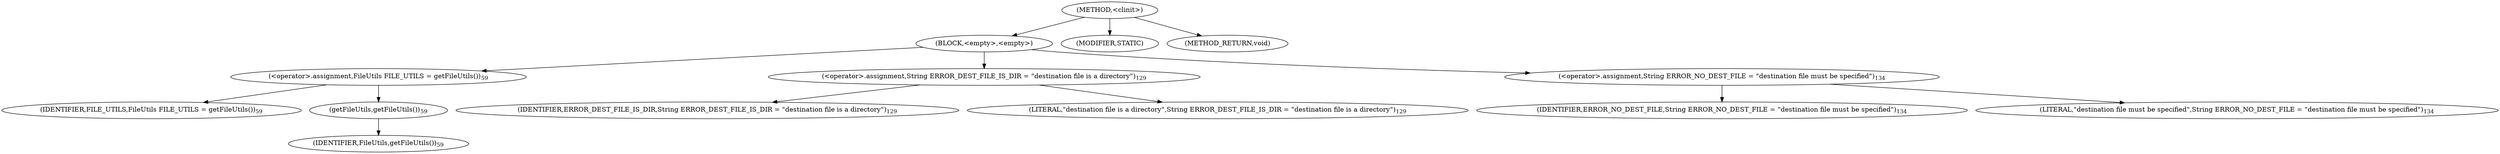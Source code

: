 digraph "&lt;clinit&gt;" {  
"1091" [label = <(METHOD,&lt;clinit&gt;)> ]
"1092" [label = <(BLOCK,&lt;empty&gt;,&lt;empty&gt;)> ]
"1093" [label = <(&lt;operator&gt;.assignment,FileUtils FILE_UTILS = getFileUtils())<SUB>59</SUB>> ]
"1094" [label = <(IDENTIFIER,FILE_UTILS,FileUtils FILE_UTILS = getFileUtils())<SUB>59</SUB>> ]
"1095" [label = <(getFileUtils,getFileUtils())<SUB>59</SUB>> ]
"1096" [label = <(IDENTIFIER,FileUtils,getFileUtils())<SUB>59</SUB>> ]
"1097" [label = <(&lt;operator&gt;.assignment,String ERROR_DEST_FILE_IS_DIR = &quot;destination file is a directory&quot;)<SUB>129</SUB>> ]
"1098" [label = <(IDENTIFIER,ERROR_DEST_FILE_IS_DIR,String ERROR_DEST_FILE_IS_DIR = &quot;destination file is a directory&quot;)<SUB>129</SUB>> ]
"1099" [label = <(LITERAL,&quot;destination file is a directory&quot;,String ERROR_DEST_FILE_IS_DIR = &quot;destination file is a directory&quot;)<SUB>129</SUB>> ]
"1100" [label = <(&lt;operator&gt;.assignment,String ERROR_NO_DEST_FILE = &quot;destination file must be specified&quot;)<SUB>134</SUB>> ]
"1101" [label = <(IDENTIFIER,ERROR_NO_DEST_FILE,String ERROR_NO_DEST_FILE = &quot;destination file must be specified&quot;)<SUB>134</SUB>> ]
"1102" [label = <(LITERAL,&quot;destination file must be specified&quot;,String ERROR_NO_DEST_FILE = &quot;destination file must be specified&quot;)<SUB>134</SUB>> ]
"1103" [label = <(MODIFIER,STATIC)> ]
"1104" [label = <(METHOD_RETURN,void)> ]
  "1091" -> "1092" 
  "1091" -> "1103" 
  "1091" -> "1104" 
  "1092" -> "1093" 
  "1092" -> "1097" 
  "1092" -> "1100" 
  "1093" -> "1094" 
  "1093" -> "1095" 
  "1095" -> "1096" 
  "1097" -> "1098" 
  "1097" -> "1099" 
  "1100" -> "1101" 
  "1100" -> "1102" 
}
